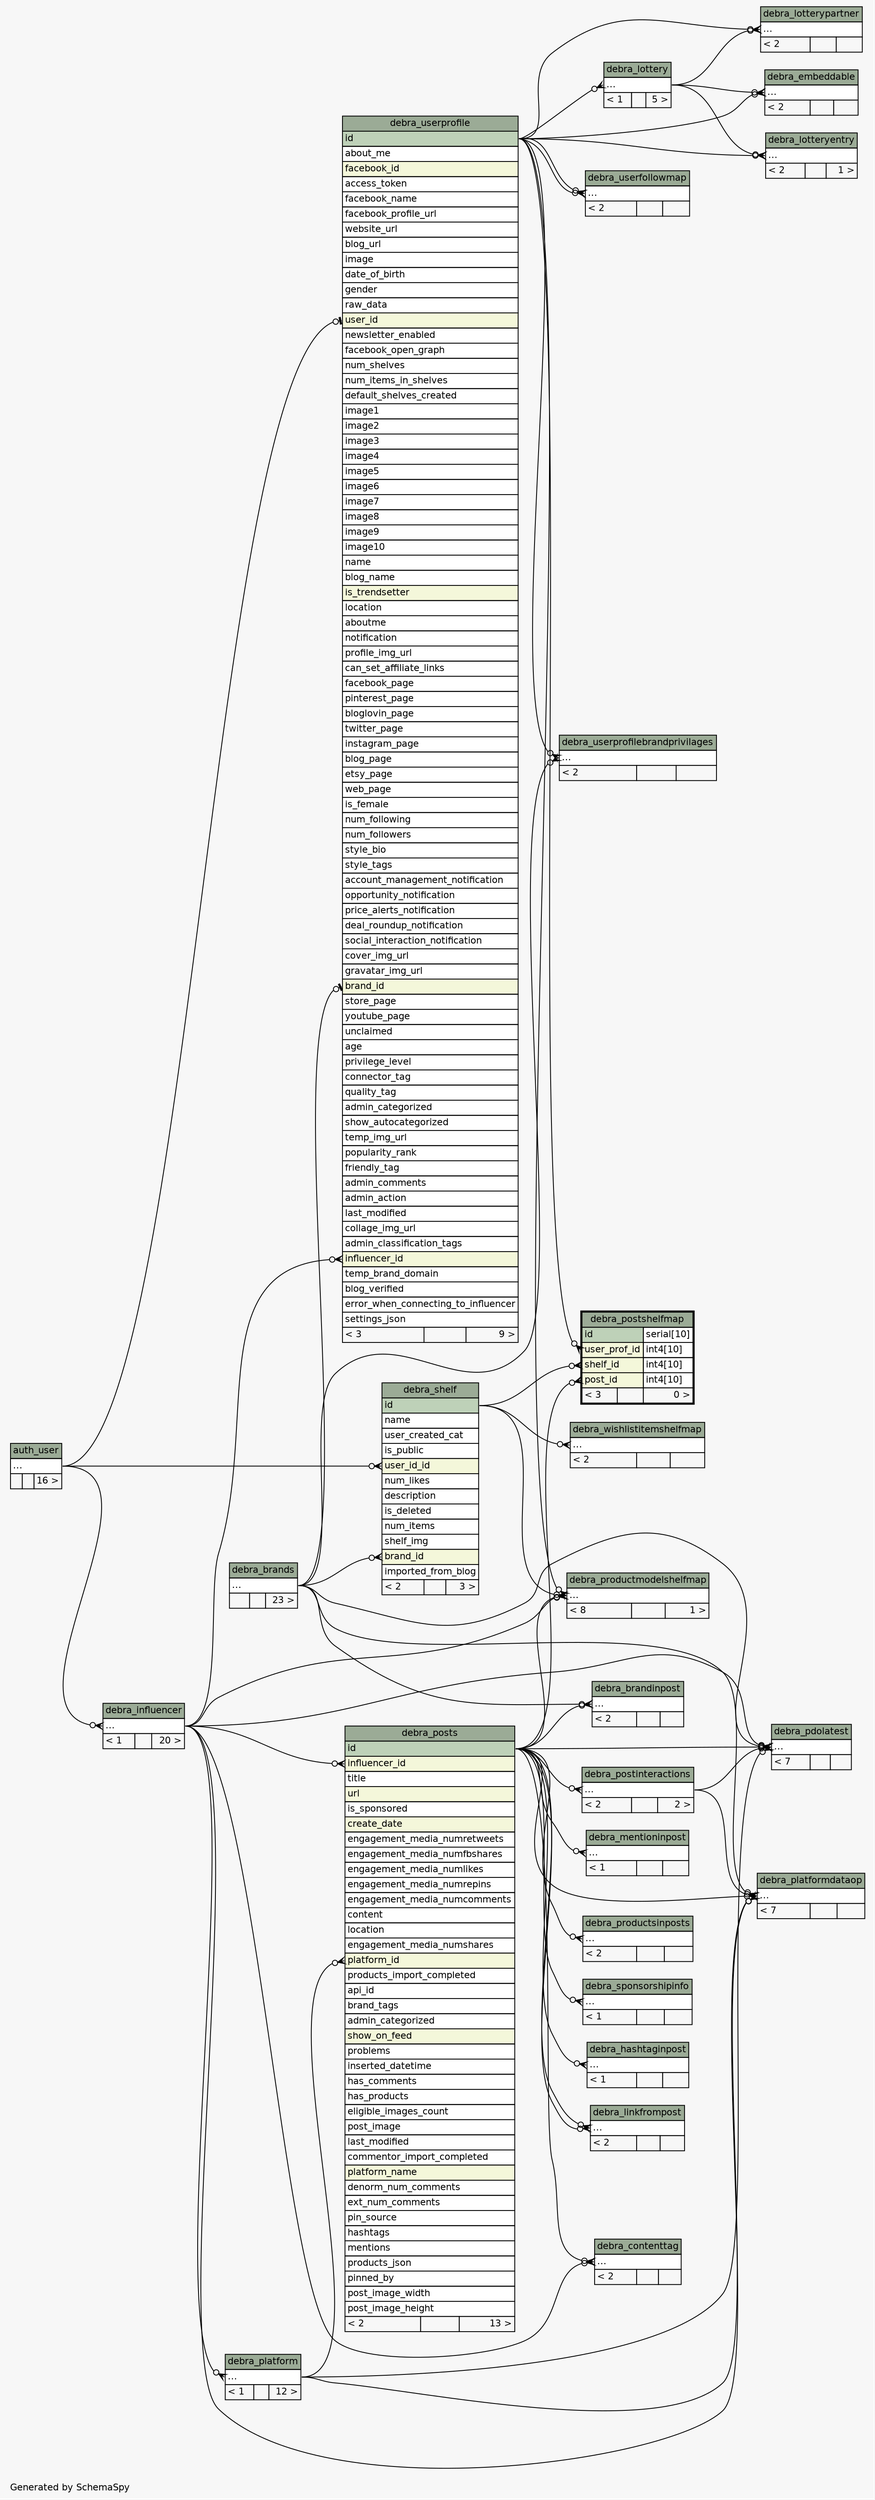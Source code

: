 // dot 2.36.0 on Linux 3.17.0-rc4-a1
// SchemaSpy rev 590
digraph "twoDegreesRelationshipsDiagram" {
  graph [
    rankdir="RL"
    bgcolor="#f7f7f7"
    label="\nGenerated by SchemaSpy"
    labeljust="l"
    nodesep="0.18"
    ranksep="0.46"
    fontname="Helvetica"
    fontsize="11"
  ];
  node [
    fontname="Helvetica"
    fontsize="11"
    shape="plaintext"
  ];
  edge [
    arrowsize="0.8"
  ];
  "debra_brandinpost":"elipses":w -> "debra_brands":"elipses":e [arrowhead=none dir=back arrowtail=crowodot];
  "debra_brandinpost":"elipses":w -> "debra_posts":"id":e [arrowhead=none dir=back arrowtail=crowodot];
  "debra_contenttag":"elipses":w -> "debra_influencer":"elipses":e [arrowhead=none dir=back arrowtail=crowodot];
  "debra_contenttag":"elipses":w -> "debra_posts":"id":e [arrowhead=none dir=back arrowtail=crowodot];
  "debra_embeddable":"elipses":w -> "debra_userprofile":"id":e [arrowhead=none dir=back arrowtail=crowodot];
  "debra_embeddable":"elipses":w -> "debra_lottery":"elipses":e [arrowhead=none dir=back arrowtail=crowodot];
  "debra_hashtaginpost":"elipses":w -> "debra_posts":"id":e [arrowhead=none dir=back arrowtail=crowodot];
  "debra_influencer":"elipses":w -> "auth_user":"elipses":e [arrowhead=none dir=back arrowtail=crowodot];
  "debra_linkfrompost":"elipses":w -> "debra_posts":"id":e [arrowhead=none dir=back arrowtail=crowodot];
  "debra_linkfrompost":"elipses":w -> "debra_posts":"id":e [arrowhead=none dir=back arrowtail=crowodot];
  "debra_lottery":"elipses":w -> "debra_userprofile":"id":e [arrowhead=none dir=back arrowtail=crowodot];
  "debra_lotteryentry":"elipses":w -> "debra_lottery":"elipses":e [arrowhead=none dir=back arrowtail=crowodot];
  "debra_lotteryentry":"elipses":w -> "debra_userprofile":"id":e [arrowhead=none dir=back arrowtail=crowodot];
  "debra_lotterypartner":"elipses":w -> "debra_lottery":"elipses":e [arrowhead=none dir=back arrowtail=crowodot];
  "debra_lotterypartner":"elipses":w -> "debra_userprofile":"id":e [arrowhead=none dir=back arrowtail=crowodot];
  "debra_mentioninpost":"elipses":w -> "debra_posts":"id":e [arrowhead=none dir=back arrowtail=crowodot];
  "debra_pdolatest":"elipses":w -> "debra_brands":"elipses":e [arrowhead=none dir=back arrowtail=crowodot];
  "debra_pdolatest":"elipses":w -> "debra_influencer":"elipses":e [arrowhead=none dir=back arrowtail=crowodot];
  "debra_pdolatest":"elipses":w -> "debra_platform":"elipses":e [arrowhead=none dir=back arrowtail=crowodot];
  "debra_pdolatest":"elipses":w -> "debra_posts":"id":e [arrowhead=none dir=back arrowtail=crowodot];
  "debra_pdolatest":"elipses":w -> "debra_postinteractions":"elipses":e [arrowhead=none dir=back arrowtail=crowodot];
  "debra_platform":"elipses":w -> "debra_influencer":"elipses":e [arrowhead=none dir=back arrowtail=crowodot];
  "debra_platformdataop":"elipses":w -> "debra_brands":"elipses":e [arrowhead=none dir=back arrowtail=crowodot];
  "debra_platformdataop":"elipses":w -> "debra_influencer":"elipses":e [arrowhead=none dir=back arrowtail=crowodot];
  "debra_platformdataop":"elipses":w -> "debra_platform":"elipses":e [arrowhead=none dir=back arrowtail=crowodot];
  "debra_platformdataop":"elipses":w -> "debra_posts":"id":e [arrowhead=none dir=back arrowtail=crowodot];
  "debra_platformdataop":"elipses":w -> "debra_postinteractions":"elipses":e [arrowhead=none dir=back arrowtail=crowodot];
  "debra_postinteractions":"elipses":w -> "debra_posts":"id":e [arrowhead=none dir=back arrowtail=crowodot];
  "debra_posts":"influencer_id":w -> "debra_influencer":"elipses":e [arrowhead=none dir=back arrowtail=crowodot];
  "debra_posts":"platform_id":w -> "debra_platform":"elipses":e [arrowhead=none dir=back arrowtail=crowodot];
  "debra_postshelfmap":"post_id":w -> "debra_posts":"id":e [arrowhead=none dir=back arrowtail=crowodot];
  "debra_postshelfmap":"shelf_id":w -> "debra_shelf":"id":e [arrowhead=none dir=back arrowtail=crowodot];
  "debra_postshelfmap":"user_prof_id":w -> "debra_userprofile":"id":e [arrowhead=none dir=back arrowtail=crowodot];
  "debra_productmodelshelfmap":"elipses":w -> "debra_influencer":"elipses":e [arrowhead=none dir=back arrowtail=crowodot];
  "debra_productmodelshelfmap":"elipses":w -> "debra_posts":"id":e [arrowhead=none dir=back arrowtail=crowodot];
  "debra_productmodelshelfmap":"elipses":w -> "debra_shelf":"id":e [arrowhead=none dir=back arrowtail=crowodot];
  "debra_productmodelshelfmap":"elipses":w -> "debra_userprofile":"id":e [arrowhead=none dir=back arrowtail=crowodot];
  "debra_productsinposts":"elipses":w -> "debra_posts":"id":e [arrowhead=none dir=back arrowtail=crowodot];
  "debra_shelf":"brand_id":w -> "debra_brands":"elipses":e [arrowhead=none dir=back arrowtail=crowodot];
  "debra_shelf":"user_id_id":w -> "auth_user":"elipses":e [arrowhead=none dir=back arrowtail=crowodot];
  "debra_sponsorshipinfo":"elipses":w -> "debra_posts":"id":e [arrowhead=none dir=back arrowtail=crowodot];
  "debra_userfollowmap":"elipses":w -> "debra_userprofile":"id":e [arrowhead=none dir=back arrowtail=crowodot];
  "debra_userfollowmap":"elipses":w -> "debra_userprofile":"id":e [arrowhead=none dir=back arrowtail=crowodot];
  "debra_userprofile":"brand_id":w -> "debra_brands":"elipses":e [arrowhead=none dir=back arrowtail=teeodot];
  "debra_userprofile":"influencer_id":w -> "debra_influencer":"elipses":e [arrowhead=none dir=back arrowtail=crowodot];
  "debra_userprofile":"user_id":w -> "auth_user":"elipses":e [arrowhead=none dir=back arrowtail=teeodot];
  "debra_userprofilebrandprivilages":"elipses":w -> "debra_brands":"elipses":e [arrowhead=none dir=back arrowtail=crowodot];
  "debra_userprofilebrandprivilages":"elipses":w -> "debra_userprofile":"id":e [arrowhead=none dir=back arrowtail=crowodot];
  "debra_wishlistitemshelfmap":"elipses":w -> "debra_shelf":"id":e [arrowhead=none dir=back arrowtail=crowodot];
  "auth_user" [
    label=<
    <TABLE BORDER="0" CELLBORDER="1" CELLSPACING="0" BGCOLOR="#ffffff">
      <TR><TD COLSPAN="3" BGCOLOR="#9bab96" ALIGN="CENTER">auth_user</TD></TR>
      <TR><TD PORT="elipses" COLSPAN="3" ALIGN="LEFT">...</TD></TR>
      <TR><TD ALIGN="LEFT" BGCOLOR="#f7f7f7">  </TD><TD ALIGN="RIGHT" BGCOLOR="#f7f7f7">  </TD><TD ALIGN="RIGHT" BGCOLOR="#f7f7f7">16 &gt;</TD></TR>
    </TABLE>>
    URL="auth_user.html"
    tooltip="auth_user"
  ];
  "debra_brandinpost" [
    label=<
    <TABLE BORDER="0" CELLBORDER="1" CELLSPACING="0" BGCOLOR="#ffffff">
      <TR><TD COLSPAN="3" BGCOLOR="#9bab96" ALIGN="CENTER">debra_brandinpost</TD></TR>
      <TR><TD PORT="elipses" COLSPAN="3" ALIGN="LEFT">...</TD></TR>
      <TR><TD ALIGN="LEFT" BGCOLOR="#f7f7f7">&lt; 2</TD><TD ALIGN="RIGHT" BGCOLOR="#f7f7f7">  </TD><TD ALIGN="RIGHT" BGCOLOR="#f7f7f7">  </TD></TR>
    </TABLE>>
    URL="debra_brandinpost.html"
    tooltip="debra_brandinpost"
  ];
  "debra_brands" [
    label=<
    <TABLE BORDER="0" CELLBORDER="1" CELLSPACING="0" BGCOLOR="#ffffff">
      <TR><TD COLSPAN="3" BGCOLOR="#9bab96" ALIGN="CENTER">debra_brands</TD></TR>
      <TR><TD PORT="elipses" COLSPAN="3" ALIGN="LEFT">...</TD></TR>
      <TR><TD ALIGN="LEFT" BGCOLOR="#f7f7f7">  </TD><TD ALIGN="RIGHT" BGCOLOR="#f7f7f7">  </TD><TD ALIGN="RIGHT" BGCOLOR="#f7f7f7">23 &gt;</TD></TR>
    </TABLE>>
    URL="debra_brands.html"
    tooltip="debra_brands"
  ];
  "debra_contenttag" [
    label=<
    <TABLE BORDER="0" CELLBORDER="1" CELLSPACING="0" BGCOLOR="#ffffff">
      <TR><TD COLSPAN="3" BGCOLOR="#9bab96" ALIGN="CENTER">debra_contenttag</TD></TR>
      <TR><TD PORT="elipses" COLSPAN="3" ALIGN="LEFT">...</TD></TR>
      <TR><TD ALIGN="LEFT" BGCOLOR="#f7f7f7">&lt; 2</TD><TD ALIGN="RIGHT" BGCOLOR="#f7f7f7">  </TD><TD ALIGN="RIGHT" BGCOLOR="#f7f7f7">  </TD></TR>
    </TABLE>>
    URL="debra_contenttag.html"
    tooltip="debra_contenttag"
  ];
  "debra_embeddable" [
    label=<
    <TABLE BORDER="0" CELLBORDER="1" CELLSPACING="0" BGCOLOR="#ffffff">
      <TR><TD COLSPAN="3" BGCOLOR="#9bab96" ALIGN="CENTER">debra_embeddable</TD></TR>
      <TR><TD PORT="elipses" COLSPAN="3" ALIGN="LEFT">...</TD></TR>
      <TR><TD ALIGN="LEFT" BGCOLOR="#f7f7f7">&lt; 2</TD><TD ALIGN="RIGHT" BGCOLOR="#f7f7f7">  </TD><TD ALIGN="RIGHT" BGCOLOR="#f7f7f7">  </TD></TR>
    </TABLE>>
    URL="debra_embeddable.html"
    tooltip="debra_embeddable"
  ];
  "debra_hashtaginpost" [
    label=<
    <TABLE BORDER="0" CELLBORDER="1" CELLSPACING="0" BGCOLOR="#ffffff">
      <TR><TD COLSPAN="3" BGCOLOR="#9bab96" ALIGN="CENTER">debra_hashtaginpost</TD></TR>
      <TR><TD PORT="elipses" COLSPAN="3" ALIGN="LEFT">...</TD></TR>
      <TR><TD ALIGN="LEFT" BGCOLOR="#f7f7f7">&lt; 1</TD><TD ALIGN="RIGHT" BGCOLOR="#f7f7f7">  </TD><TD ALIGN="RIGHT" BGCOLOR="#f7f7f7">  </TD></TR>
    </TABLE>>
    URL="debra_hashtaginpost.html"
    tooltip="debra_hashtaginpost"
  ];
  "debra_influencer" [
    label=<
    <TABLE BORDER="0" CELLBORDER="1" CELLSPACING="0" BGCOLOR="#ffffff">
      <TR><TD COLSPAN="3" BGCOLOR="#9bab96" ALIGN="CENTER">debra_influencer</TD></TR>
      <TR><TD PORT="elipses" COLSPAN="3" ALIGN="LEFT">...</TD></TR>
      <TR><TD ALIGN="LEFT" BGCOLOR="#f7f7f7">&lt; 1</TD><TD ALIGN="RIGHT" BGCOLOR="#f7f7f7">  </TD><TD ALIGN="RIGHT" BGCOLOR="#f7f7f7">20 &gt;</TD></TR>
    </TABLE>>
    URL="debra_influencer.html"
    tooltip="debra_influencer"
  ];
  "debra_linkfrompost" [
    label=<
    <TABLE BORDER="0" CELLBORDER="1" CELLSPACING="0" BGCOLOR="#ffffff">
      <TR><TD COLSPAN="3" BGCOLOR="#9bab96" ALIGN="CENTER">debra_linkfrompost</TD></TR>
      <TR><TD PORT="elipses" COLSPAN="3" ALIGN="LEFT">...</TD></TR>
      <TR><TD ALIGN="LEFT" BGCOLOR="#f7f7f7">&lt; 2</TD><TD ALIGN="RIGHT" BGCOLOR="#f7f7f7">  </TD><TD ALIGN="RIGHT" BGCOLOR="#f7f7f7">  </TD></TR>
    </TABLE>>
    URL="debra_linkfrompost.html"
    tooltip="debra_linkfrompost"
  ];
  "debra_lottery" [
    label=<
    <TABLE BORDER="0" CELLBORDER="1" CELLSPACING="0" BGCOLOR="#ffffff">
      <TR><TD COLSPAN="3" BGCOLOR="#9bab96" ALIGN="CENTER">debra_lottery</TD></TR>
      <TR><TD PORT="elipses" COLSPAN="3" ALIGN="LEFT">...</TD></TR>
      <TR><TD ALIGN="LEFT" BGCOLOR="#f7f7f7">&lt; 1</TD><TD ALIGN="RIGHT" BGCOLOR="#f7f7f7">  </TD><TD ALIGN="RIGHT" BGCOLOR="#f7f7f7">5 &gt;</TD></TR>
    </TABLE>>
    URL="debra_lottery.html"
    tooltip="debra_lottery"
  ];
  "debra_lotteryentry" [
    label=<
    <TABLE BORDER="0" CELLBORDER="1" CELLSPACING="0" BGCOLOR="#ffffff">
      <TR><TD COLSPAN="3" BGCOLOR="#9bab96" ALIGN="CENTER">debra_lotteryentry</TD></TR>
      <TR><TD PORT="elipses" COLSPAN="3" ALIGN="LEFT">...</TD></TR>
      <TR><TD ALIGN="LEFT" BGCOLOR="#f7f7f7">&lt; 2</TD><TD ALIGN="RIGHT" BGCOLOR="#f7f7f7">  </TD><TD ALIGN="RIGHT" BGCOLOR="#f7f7f7">1 &gt;</TD></TR>
    </TABLE>>
    URL="debra_lotteryentry.html"
    tooltip="debra_lotteryentry"
  ];
  "debra_lotterypartner" [
    label=<
    <TABLE BORDER="0" CELLBORDER="1" CELLSPACING="0" BGCOLOR="#ffffff">
      <TR><TD COLSPAN="3" BGCOLOR="#9bab96" ALIGN="CENTER">debra_lotterypartner</TD></TR>
      <TR><TD PORT="elipses" COLSPAN="3" ALIGN="LEFT">...</TD></TR>
      <TR><TD ALIGN="LEFT" BGCOLOR="#f7f7f7">&lt; 2</TD><TD ALIGN="RIGHT" BGCOLOR="#f7f7f7">  </TD><TD ALIGN="RIGHT" BGCOLOR="#f7f7f7">  </TD></TR>
    </TABLE>>
    URL="debra_lotterypartner.html"
    tooltip="debra_lotterypartner"
  ];
  "debra_mentioninpost" [
    label=<
    <TABLE BORDER="0" CELLBORDER="1" CELLSPACING="0" BGCOLOR="#ffffff">
      <TR><TD COLSPAN="3" BGCOLOR="#9bab96" ALIGN="CENTER">debra_mentioninpost</TD></TR>
      <TR><TD PORT="elipses" COLSPAN="3" ALIGN="LEFT">...</TD></TR>
      <TR><TD ALIGN="LEFT" BGCOLOR="#f7f7f7">&lt; 1</TD><TD ALIGN="RIGHT" BGCOLOR="#f7f7f7">  </TD><TD ALIGN="RIGHT" BGCOLOR="#f7f7f7">  </TD></TR>
    </TABLE>>
    URL="debra_mentioninpost.html"
    tooltip="debra_mentioninpost"
  ];
  "debra_pdolatest" [
    label=<
    <TABLE BORDER="0" CELLBORDER="1" CELLSPACING="0" BGCOLOR="#ffffff">
      <TR><TD COLSPAN="3" BGCOLOR="#9bab96" ALIGN="CENTER">debra_pdolatest</TD></TR>
      <TR><TD PORT="elipses" COLSPAN="3" ALIGN="LEFT">...</TD></TR>
      <TR><TD ALIGN="LEFT" BGCOLOR="#f7f7f7">&lt; 7</TD><TD ALIGN="RIGHT" BGCOLOR="#f7f7f7">  </TD><TD ALIGN="RIGHT" BGCOLOR="#f7f7f7">  </TD></TR>
    </TABLE>>
    URL="debra_pdolatest.html"
    tooltip="debra_pdolatest"
  ];
  "debra_platform" [
    label=<
    <TABLE BORDER="0" CELLBORDER="1" CELLSPACING="0" BGCOLOR="#ffffff">
      <TR><TD COLSPAN="3" BGCOLOR="#9bab96" ALIGN="CENTER">debra_platform</TD></TR>
      <TR><TD PORT="elipses" COLSPAN="3" ALIGN="LEFT">...</TD></TR>
      <TR><TD ALIGN="LEFT" BGCOLOR="#f7f7f7">&lt; 1</TD><TD ALIGN="RIGHT" BGCOLOR="#f7f7f7">  </TD><TD ALIGN="RIGHT" BGCOLOR="#f7f7f7">12 &gt;</TD></TR>
    </TABLE>>
    URL="debra_platform.html"
    tooltip="debra_platform"
  ];
  "debra_platformdataop" [
    label=<
    <TABLE BORDER="0" CELLBORDER="1" CELLSPACING="0" BGCOLOR="#ffffff">
      <TR><TD COLSPAN="3" BGCOLOR="#9bab96" ALIGN="CENTER">debra_platformdataop</TD></TR>
      <TR><TD PORT="elipses" COLSPAN="3" ALIGN="LEFT">...</TD></TR>
      <TR><TD ALIGN="LEFT" BGCOLOR="#f7f7f7">&lt; 7</TD><TD ALIGN="RIGHT" BGCOLOR="#f7f7f7">  </TD><TD ALIGN="RIGHT" BGCOLOR="#f7f7f7">  </TD></TR>
    </TABLE>>
    URL="debra_platformdataop.html"
    tooltip="debra_platformdataop"
  ];
  "debra_postinteractions" [
    label=<
    <TABLE BORDER="0" CELLBORDER="1" CELLSPACING="0" BGCOLOR="#ffffff">
      <TR><TD COLSPAN="3" BGCOLOR="#9bab96" ALIGN="CENTER">debra_postinteractions</TD></TR>
      <TR><TD PORT="elipses" COLSPAN="3" ALIGN="LEFT">...</TD></TR>
      <TR><TD ALIGN="LEFT" BGCOLOR="#f7f7f7">&lt; 2</TD><TD ALIGN="RIGHT" BGCOLOR="#f7f7f7">  </TD><TD ALIGN="RIGHT" BGCOLOR="#f7f7f7">2 &gt;</TD></TR>
    </TABLE>>
    URL="debra_postinteractions.html"
    tooltip="debra_postinteractions"
  ];
  "debra_posts" [
    label=<
    <TABLE BORDER="0" CELLBORDER="1" CELLSPACING="0" BGCOLOR="#ffffff">
      <TR><TD COLSPAN="3" BGCOLOR="#9bab96" ALIGN="CENTER">debra_posts</TD></TR>
      <TR><TD PORT="id" COLSPAN="3" BGCOLOR="#bed1b8" ALIGN="LEFT">id</TD></TR>
      <TR><TD PORT="influencer_id" COLSPAN="3" BGCOLOR="#f4f7da" ALIGN="LEFT">influencer_id</TD></TR>
      <TR><TD PORT="title" COLSPAN="3" ALIGN="LEFT">title</TD></TR>
      <TR><TD PORT="url" COLSPAN="3" BGCOLOR="#f4f7da" ALIGN="LEFT">url</TD></TR>
      <TR><TD PORT="is_sponsored" COLSPAN="3" ALIGN="LEFT">is_sponsored</TD></TR>
      <TR><TD PORT="create_date" COLSPAN="3" BGCOLOR="#f4f7da" ALIGN="LEFT">create_date</TD></TR>
      <TR><TD PORT="engagement_media_numretweets" COLSPAN="3" ALIGN="LEFT">engagement_media_numretweets</TD></TR>
      <TR><TD PORT="engagement_media_numfbshares" COLSPAN="3" ALIGN="LEFT">engagement_media_numfbshares</TD></TR>
      <TR><TD PORT="engagement_media_numlikes" COLSPAN="3" ALIGN="LEFT">engagement_media_numlikes</TD></TR>
      <TR><TD PORT="engagement_media_numrepins" COLSPAN="3" ALIGN="LEFT">engagement_media_numrepins</TD></TR>
      <TR><TD PORT="engagement_media_numcomments" COLSPAN="3" ALIGN="LEFT">engagement_media_numcomments</TD></TR>
      <TR><TD PORT="content" COLSPAN="3" ALIGN="LEFT">content</TD></TR>
      <TR><TD PORT="location" COLSPAN="3" ALIGN="LEFT">location</TD></TR>
      <TR><TD PORT="engagement_media_numshares" COLSPAN="3" ALIGN="LEFT">engagement_media_numshares</TD></TR>
      <TR><TD PORT="platform_id" COLSPAN="3" BGCOLOR="#f4f7da" ALIGN="LEFT">platform_id</TD></TR>
      <TR><TD PORT="products_import_completed" COLSPAN="3" ALIGN="LEFT">products_import_completed</TD></TR>
      <TR><TD PORT="api_id" COLSPAN="3" ALIGN="LEFT">api_id</TD></TR>
      <TR><TD PORT="brand_tags" COLSPAN="3" ALIGN="LEFT">brand_tags</TD></TR>
      <TR><TD PORT="admin_categorized" COLSPAN="3" ALIGN="LEFT">admin_categorized</TD></TR>
      <TR><TD PORT="show_on_feed" COLSPAN="3" BGCOLOR="#f4f7da" ALIGN="LEFT">show_on_feed</TD></TR>
      <TR><TD PORT="problems" COLSPAN="3" ALIGN="LEFT">problems</TD></TR>
      <TR><TD PORT="inserted_datetime" COLSPAN="3" ALIGN="LEFT">inserted_datetime</TD></TR>
      <TR><TD PORT="has_comments" COLSPAN="3" ALIGN="LEFT">has_comments</TD></TR>
      <TR><TD PORT="has_products" COLSPAN="3" ALIGN="LEFT">has_products</TD></TR>
      <TR><TD PORT="eligible_images_count" COLSPAN="3" ALIGN="LEFT">eligible_images_count</TD></TR>
      <TR><TD PORT="post_image" COLSPAN="3" ALIGN="LEFT">post_image</TD></TR>
      <TR><TD PORT="last_modified" COLSPAN="3" ALIGN="LEFT">last_modified</TD></TR>
      <TR><TD PORT="commentor_import_completed" COLSPAN="3" ALIGN="LEFT">commentor_import_completed</TD></TR>
      <TR><TD PORT="platform_name" COLSPAN="3" BGCOLOR="#f4f7da" ALIGN="LEFT">platform_name</TD></TR>
      <TR><TD PORT="denorm_num_comments" COLSPAN="3" ALIGN="LEFT">denorm_num_comments</TD></TR>
      <TR><TD PORT="ext_num_comments" COLSPAN="3" ALIGN="LEFT">ext_num_comments</TD></TR>
      <TR><TD PORT="pin_source" COLSPAN="3" ALIGN="LEFT">pin_source</TD></TR>
      <TR><TD PORT="hashtags" COLSPAN="3" ALIGN="LEFT">hashtags</TD></TR>
      <TR><TD PORT="mentions" COLSPAN="3" ALIGN="LEFT">mentions</TD></TR>
      <TR><TD PORT="products_json" COLSPAN="3" ALIGN="LEFT">products_json</TD></TR>
      <TR><TD PORT="pinned_by" COLSPAN="3" ALIGN="LEFT">pinned_by</TD></TR>
      <TR><TD PORT="post_image_width" COLSPAN="3" ALIGN="LEFT">post_image_width</TD></TR>
      <TR><TD PORT="post_image_height" COLSPAN="3" ALIGN="LEFT">post_image_height</TD></TR>
      <TR><TD ALIGN="LEFT" BGCOLOR="#f7f7f7">&lt; 2</TD><TD ALIGN="RIGHT" BGCOLOR="#f7f7f7">  </TD><TD ALIGN="RIGHT" BGCOLOR="#f7f7f7">13 &gt;</TD></TR>
    </TABLE>>
    URL="debra_posts.html"
    tooltip="debra_posts"
  ];
  "debra_postshelfmap" [
    label=<
    <TABLE BORDER="2" CELLBORDER="1" CELLSPACING="0" BGCOLOR="#ffffff">
      <TR><TD COLSPAN="3" BGCOLOR="#9bab96" ALIGN="CENTER">debra_postshelfmap</TD></TR>
      <TR><TD PORT="id" COLSPAN="2" BGCOLOR="#bed1b8" ALIGN="LEFT">id</TD><TD PORT="id.type" ALIGN="LEFT">serial[10]</TD></TR>
      <TR><TD PORT="user_prof_id" COLSPAN="2" BGCOLOR="#f4f7da" ALIGN="LEFT">user_prof_id</TD><TD PORT="user_prof_id.type" ALIGN="LEFT">int4[10]</TD></TR>
      <TR><TD PORT="shelf_id" COLSPAN="2" BGCOLOR="#f4f7da" ALIGN="LEFT">shelf_id</TD><TD PORT="shelf_id.type" ALIGN="LEFT">int4[10]</TD></TR>
      <TR><TD PORT="post_id" COLSPAN="2" BGCOLOR="#f4f7da" ALIGN="LEFT">post_id</TD><TD PORT="post_id.type" ALIGN="LEFT">int4[10]</TD></TR>
      <TR><TD ALIGN="LEFT" BGCOLOR="#f7f7f7">&lt; 3</TD><TD ALIGN="RIGHT" BGCOLOR="#f7f7f7">  </TD><TD ALIGN="RIGHT" BGCOLOR="#f7f7f7">0 &gt;</TD></TR>
    </TABLE>>
    URL="debra_postshelfmap.html"
    tooltip="debra_postshelfmap"
  ];
  "debra_productmodelshelfmap" [
    label=<
    <TABLE BORDER="0" CELLBORDER="1" CELLSPACING="0" BGCOLOR="#ffffff">
      <TR><TD COLSPAN="3" BGCOLOR="#9bab96" ALIGN="CENTER">debra_productmodelshelfmap</TD></TR>
      <TR><TD PORT="elipses" COLSPAN="3" ALIGN="LEFT">...</TD></TR>
      <TR><TD ALIGN="LEFT" BGCOLOR="#f7f7f7">&lt; 8</TD><TD ALIGN="RIGHT" BGCOLOR="#f7f7f7">  </TD><TD ALIGN="RIGHT" BGCOLOR="#f7f7f7">1 &gt;</TD></TR>
    </TABLE>>
    URL="debra_productmodelshelfmap.html"
    tooltip="debra_productmodelshelfmap"
  ];
  "debra_productsinposts" [
    label=<
    <TABLE BORDER="0" CELLBORDER="1" CELLSPACING="0" BGCOLOR="#ffffff">
      <TR><TD COLSPAN="3" BGCOLOR="#9bab96" ALIGN="CENTER">debra_productsinposts</TD></TR>
      <TR><TD PORT="elipses" COLSPAN="3" ALIGN="LEFT">...</TD></TR>
      <TR><TD ALIGN="LEFT" BGCOLOR="#f7f7f7">&lt; 2</TD><TD ALIGN="RIGHT" BGCOLOR="#f7f7f7">  </TD><TD ALIGN="RIGHT" BGCOLOR="#f7f7f7">  </TD></TR>
    </TABLE>>
    URL="debra_productsinposts.html"
    tooltip="debra_productsinposts"
  ];
  "debra_shelf" [
    label=<
    <TABLE BORDER="0" CELLBORDER="1" CELLSPACING="0" BGCOLOR="#ffffff">
      <TR><TD COLSPAN="3" BGCOLOR="#9bab96" ALIGN="CENTER">debra_shelf</TD></TR>
      <TR><TD PORT="id" COLSPAN="3" BGCOLOR="#bed1b8" ALIGN="LEFT">id</TD></TR>
      <TR><TD PORT="name" COLSPAN="3" ALIGN="LEFT">name</TD></TR>
      <TR><TD PORT="user_created_cat" COLSPAN="3" ALIGN="LEFT">user_created_cat</TD></TR>
      <TR><TD PORT="is_public" COLSPAN="3" ALIGN="LEFT">is_public</TD></TR>
      <TR><TD PORT="user_id_id" COLSPAN="3" BGCOLOR="#f4f7da" ALIGN="LEFT">user_id_id</TD></TR>
      <TR><TD PORT="num_likes" COLSPAN="3" ALIGN="LEFT">num_likes</TD></TR>
      <TR><TD PORT="description" COLSPAN="3" ALIGN="LEFT">description</TD></TR>
      <TR><TD PORT="is_deleted" COLSPAN="3" ALIGN="LEFT">is_deleted</TD></TR>
      <TR><TD PORT="num_items" COLSPAN="3" ALIGN="LEFT">num_items</TD></TR>
      <TR><TD PORT="shelf_img" COLSPAN="3" ALIGN="LEFT">shelf_img</TD></TR>
      <TR><TD PORT="brand_id" COLSPAN="3" BGCOLOR="#f4f7da" ALIGN="LEFT">brand_id</TD></TR>
      <TR><TD PORT="imported_from_blog" COLSPAN="3" ALIGN="LEFT">imported_from_blog</TD></TR>
      <TR><TD ALIGN="LEFT" BGCOLOR="#f7f7f7">&lt; 2</TD><TD ALIGN="RIGHT" BGCOLOR="#f7f7f7">  </TD><TD ALIGN="RIGHT" BGCOLOR="#f7f7f7">3 &gt;</TD></TR>
    </TABLE>>
    URL="debra_shelf.html"
    tooltip="debra_shelf"
  ];
  "debra_sponsorshipinfo" [
    label=<
    <TABLE BORDER="0" CELLBORDER="1" CELLSPACING="0" BGCOLOR="#ffffff">
      <TR><TD COLSPAN="3" BGCOLOR="#9bab96" ALIGN="CENTER">debra_sponsorshipinfo</TD></TR>
      <TR><TD PORT="elipses" COLSPAN="3" ALIGN="LEFT">...</TD></TR>
      <TR><TD ALIGN="LEFT" BGCOLOR="#f7f7f7">&lt; 1</TD><TD ALIGN="RIGHT" BGCOLOR="#f7f7f7">  </TD><TD ALIGN="RIGHT" BGCOLOR="#f7f7f7">  </TD></TR>
    </TABLE>>
    URL="debra_sponsorshipinfo.html"
    tooltip="debra_sponsorshipinfo"
  ];
  "debra_userfollowmap" [
    label=<
    <TABLE BORDER="0" CELLBORDER="1" CELLSPACING="0" BGCOLOR="#ffffff">
      <TR><TD COLSPAN="3" BGCOLOR="#9bab96" ALIGN="CENTER">debra_userfollowmap</TD></TR>
      <TR><TD PORT="elipses" COLSPAN="3" ALIGN="LEFT">...</TD></TR>
      <TR><TD ALIGN="LEFT" BGCOLOR="#f7f7f7">&lt; 2</TD><TD ALIGN="RIGHT" BGCOLOR="#f7f7f7">  </TD><TD ALIGN="RIGHT" BGCOLOR="#f7f7f7">  </TD></TR>
    </TABLE>>
    URL="debra_userfollowmap.html"
    tooltip="debra_userfollowmap"
  ];
  "debra_userprofile" [
    label=<
    <TABLE BORDER="0" CELLBORDER="1" CELLSPACING="0" BGCOLOR="#ffffff">
      <TR><TD COLSPAN="3" BGCOLOR="#9bab96" ALIGN="CENTER">debra_userprofile</TD></TR>
      <TR><TD PORT="id" COLSPAN="3" BGCOLOR="#bed1b8" ALIGN="LEFT">id</TD></TR>
      <TR><TD PORT="about_me" COLSPAN="3" ALIGN="LEFT">about_me</TD></TR>
      <TR><TD PORT="facebook_id" COLSPAN="3" BGCOLOR="#f4f7da" ALIGN="LEFT">facebook_id</TD></TR>
      <TR><TD PORT="access_token" COLSPAN="3" ALIGN="LEFT">access_token</TD></TR>
      <TR><TD PORT="facebook_name" COLSPAN="3" ALIGN="LEFT">facebook_name</TD></TR>
      <TR><TD PORT="facebook_profile_url" COLSPAN="3" ALIGN="LEFT">facebook_profile_url</TD></TR>
      <TR><TD PORT="website_url" COLSPAN="3" ALIGN="LEFT">website_url</TD></TR>
      <TR><TD PORT="blog_url" COLSPAN="3" ALIGN="LEFT">blog_url</TD></TR>
      <TR><TD PORT="image" COLSPAN="3" ALIGN="LEFT">image</TD></TR>
      <TR><TD PORT="date_of_birth" COLSPAN="3" ALIGN="LEFT">date_of_birth</TD></TR>
      <TR><TD PORT="gender" COLSPAN="3" ALIGN="LEFT">gender</TD></TR>
      <TR><TD PORT="raw_data" COLSPAN="3" ALIGN="LEFT">raw_data</TD></TR>
      <TR><TD PORT="user_id" COLSPAN="3" BGCOLOR="#f4f7da" ALIGN="LEFT">user_id</TD></TR>
      <TR><TD PORT="newsletter_enabled" COLSPAN="3" ALIGN="LEFT">newsletter_enabled</TD></TR>
      <TR><TD PORT="facebook_open_graph" COLSPAN="3" ALIGN="LEFT">facebook_open_graph</TD></TR>
      <TR><TD PORT="num_shelves" COLSPAN="3" ALIGN="LEFT">num_shelves</TD></TR>
      <TR><TD PORT="num_items_in_shelves" COLSPAN="3" ALIGN="LEFT">num_items_in_shelves</TD></TR>
      <TR><TD PORT="default_shelves_created" COLSPAN="3" ALIGN="LEFT">default_shelves_created</TD></TR>
      <TR><TD PORT="image1" COLSPAN="3" ALIGN="LEFT">image1</TD></TR>
      <TR><TD PORT="image2" COLSPAN="3" ALIGN="LEFT">image2</TD></TR>
      <TR><TD PORT="image3" COLSPAN="3" ALIGN="LEFT">image3</TD></TR>
      <TR><TD PORT="image4" COLSPAN="3" ALIGN="LEFT">image4</TD></TR>
      <TR><TD PORT="image5" COLSPAN="3" ALIGN="LEFT">image5</TD></TR>
      <TR><TD PORT="image6" COLSPAN="3" ALIGN="LEFT">image6</TD></TR>
      <TR><TD PORT="image7" COLSPAN="3" ALIGN="LEFT">image7</TD></TR>
      <TR><TD PORT="image8" COLSPAN="3" ALIGN="LEFT">image8</TD></TR>
      <TR><TD PORT="image9" COLSPAN="3" ALIGN="LEFT">image9</TD></TR>
      <TR><TD PORT="image10" COLSPAN="3" ALIGN="LEFT">image10</TD></TR>
      <TR><TD PORT="name" COLSPAN="3" ALIGN="LEFT">name</TD></TR>
      <TR><TD PORT="blog_name" COLSPAN="3" ALIGN="LEFT">blog_name</TD></TR>
      <TR><TD PORT="is_trendsetter" COLSPAN="3" BGCOLOR="#f4f7da" ALIGN="LEFT">is_trendsetter</TD></TR>
      <TR><TD PORT="location" COLSPAN="3" ALIGN="LEFT">location</TD></TR>
      <TR><TD PORT="aboutme" COLSPAN="3" ALIGN="LEFT">aboutme</TD></TR>
      <TR><TD PORT="notification" COLSPAN="3" ALIGN="LEFT">notification</TD></TR>
      <TR><TD PORT="profile_img_url" COLSPAN="3" ALIGN="LEFT">profile_img_url</TD></TR>
      <TR><TD PORT="can_set_affiliate_links" COLSPAN="3" ALIGN="LEFT">can_set_affiliate_links</TD></TR>
      <TR><TD PORT="facebook_page" COLSPAN="3" ALIGN="LEFT">facebook_page</TD></TR>
      <TR><TD PORT="pinterest_page" COLSPAN="3" ALIGN="LEFT">pinterest_page</TD></TR>
      <TR><TD PORT="bloglovin_page" COLSPAN="3" ALIGN="LEFT">bloglovin_page</TD></TR>
      <TR><TD PORT="twitter_page" COLSPAN="3" ALIGN="LEFT">twitter_page</TD></TR>
      <TR><TD PORT="instagram_page" COLSPAN="3" ALIGN="LEFT">instagram_page</TD></TR>
      <TR><TD PORT="blog_page" COLSPAN="3" ALIGN="LEFT">blog_page</TD></TR>
      <TR><TD PORT="etsy_page" COLSPAN="3" ALIGN="LEFT">etsy_page</TD></TR>
      <TR><TD PORT="web_page" COLSPAN="3" ALIGN="LEFT">web_page</TD></TR>
      <TR><TD PORT="is_female" COLSPAN="3" ALIGN="LEFT">is_female</TD></TR>
      <TR><TD PORT="num_following" COLSPAN="3" ALIGN="LEFT">num_following</TD></TR>
      <TR><TD PORT="num_followers" COLSPAN="3" ALIGN="LEFT">num_followers</TD></TR>
      <TR><TD PORT="style_bio" COLSPAN="3" ALIGN="LEFT">style_bio</TD></TR>
      <TR><TD PORT="style_tags" COLSPAN="3" ALIGN="LEFT">style_tags</TD></TR>
      <TR><TD PORT="account_management_notification" COLSPAN="3" ALIGN="LEFT">account_management_notification</TD></TR>
      <TR><TD PORT="opportunity_notification" COLSPAN="3" ALIGN="LEFT">opportunity_notification</TD></TR>
      <TR><TD PORT="price_alerts_notification" COLSPAN="3" ALIGN="LEFT">price_alerts_notification</TD></TR>
      <TR><TD PORT="deal_roundup_notification" COLSPAN="3" ALIGN="LEFT">deal_roundup_notification</TD></TR>
      <TR><TD PORT="social_interaction_notification" COLSPAN="3" ALIGN="LEFT">social_interaction_notification</TD></TR>
      <TR><TD PORT="cover_img_url" COLSPAN="3" ALIGN="LEFT">cover_img_url</TD></TR>
      <TR><TD PORT="gravatar_img_url" COLSPAN="3" ALIGN="LEFT">gravatar_img_url</TD></TR>
      <TR><TD PORT="brand_id" COLSPAN="3" BGCOLOR="#f4f7da" ALIGN="LEFT">brand_id</TD></TR>
      <TR><TD PORT="store_page" COLSPAN="3" ALIGN="LEFT">store_page</TD></TR>
      <TR><TD PORT="youtube_page" COLSPAN="3" ALIGN="LEFT">youtube_page</TD></TR>
      <TR><TD PORT="unclaimed" COLSPAN="3" ALIGN="LEFT">unclaimed</TD></TR>
      <TR><TD PORT="age" COLSPAN="3" ALIGN="LEFT">age</TD></TR>
      <TR><TD PORT="privilege_level" COLSPAN="3" ALIGN="LEFT">privilege_level</TD></TR>
      <TR><TD PORT="connector_tag" COLSPAN="3" ALIGN="LEFT">connector_tag</TD></TR>
      <TR><TD PORT="quality_tag" COLSPAN="3" ALIGN="LEFT">quality_tag</TD></TR>
      <TR><TD PORT="admin_categorized" COLSPAN="3" ALIGN="LEFT">admin_categorized</TD></TR>
      <TR><TD PORT="show_autocategorized" COLSPAN="3" ALIGN="LEFT">show_autocategorized</TD></TR>
      <TR><TD PORT="temp_img_url" COLSPAN="3" ALIGN="LEFT">temp_img_url</TD></TR>
      <TR><TD PORT="popularity_rank" COLSPAN="3" ALIGN="LEFT">popularity_rank</TD></TR>
      <TR><TD PORT="friendly_tag" COLSPAN="3" ALIGN="LEFT">friendly_tag</TD></TR>
      <TR><TD PORT="admin_comments" COLSPAN="3" ALIGN="LEFT">admin_comments</TD></TR>
      <TR><TD PORT="admin_action" COLSPAN="3" ALIGN="LEFT">admin_action</TD></TR>
      <TR><TD PORT="last_modified" COLSPAN="3" ALIGN="LEFT">last_modified</TD></TR>
      <TR><TD PORT="collage_img_url" COLSPAN="3" ALIGN="LEFT">collage_img_url</TD></TR>
      <TR><TD PORT="admin_classification_tags" COLSPAN="3" ALIGN="LEFT">admin_classification_tags</TD></TR>
      <TR><TD PORT="influencer_id" COLSPAN="3" BGCOLOR="#f4f7da" ALIGN="LEFT">influencer_id</TD></TR>
      <TR><TD PORT="temp_brand_domain" COLSPAN="3" ALIGN="LEFT">temp_brand_domain</TD></TR>
      <TR><TD PORT="blog_verified" COLSPAN="3" ALIGN="LEFT">blog_verified</TD></TR>
      <TR><TD PORT="error_when_connecting_to_influencer" COLSPAN="3" ALIGN="LEFT">error_when_connecting_to_influencer</TD></TR>
      <TR><TD PORT="settings_json" COLSPAN="3" ALIGN="LEFT">settings_json</TD></TR>
      <TR><TD ALIGN="LEFT" BGCOLOR="#f7f7f7">&lt; 3</TD><TD ALIGN="RIGHT" BGCOLOR="#f7f7f7">  </TD><TD ALIGN="RIGHT" BGCOLOR="#f7f7f7">9 &gt;</TD></TR>
    </TABLE>>
    URL="debra_userprofile.html"
    tooltip="debra_userprofile"
  ];
  "debra_userprofilebrandprivilages" [
    label=<
    <TABLE BORDER="0" CELLBORDER="1" CELLSPACING="0" BGCOLOR="#ffffff">
      <TR><TD COLSPAN="3" BGCOLOR="#9bab96" ALIGN="CENTER">debra_userprofilebrandprivilages</TD></TR>
      <TR><TD PORT="elipses" COLSPAN="3" ALIGN="LEFT">...</TD></TR>
      <TR><TD ALIGN="LEFT" BGCOLOR="#f7f7f7">&lt; 2</TD><TD ALIGN="RIGHT" BGCOLOR="#f7f7f7">  </TD><TD ALIGN="RIGHT" BGCOLOR="#f7f7f7">  </TD></TR>
    </TABLE>>
    URL="debra_userprofilebrandprivilages.html"
    tooltip="debra_userprofilebrandprivilages"
  ];
  "debra_wishlistitemshelfmap" [
    label=<
    <TABLE BORDER="0" CELLBORDER="1" CELLSPACING="0" BGCOLOR="#ffffff">
      <TR><TD COLSPAN="3" BGCOLOR="#9bab96" ALIGN="CENTER">debra_wishlistitemshelfmap</TD></TR>
      <TR><TD PORT="elipses" COLSPAN="3" ALIGN="LEFT">...</TD></TR>
      <TR><TD ALIGN="LEFT" BGCOLOR="#f7f7f7">&lt; 2</TD><TD ALIGN="RIGHT" BGCOLOR="#f7f7f7">  </TD><TD ALIGN="RIGHT" BGCOLOR="#f7f7f7">  </TD></TR>
    </TABLE>>
    URL="debra_wishlistitemshelfmap.html"
    tooltip="debra_wishlistitemshelfmap"
  ];
}
